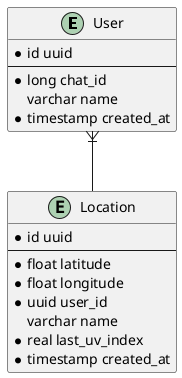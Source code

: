 @startuml

entity "User" as u {
    * id uuid
    ---
    * long chat_id
    varchar name
    * timestamp created_at
}

entity "Location" as l {
    * id uuid
    ---
    * float latitude
    * float longitude
    * uuid user_id
    varchar name
    * real last_uv_index
    * timestamp created_at
}

u }|-- l

@enduml
